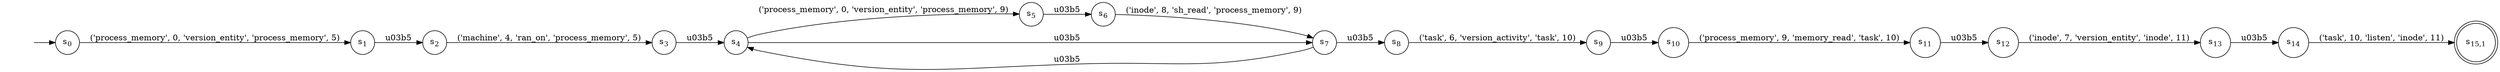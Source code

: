 digraph NFA {
    rankdir = LR;
    I [style = invis];
    I -> S0;
    S0 [label = <s<sub>0</sub>>, shape = circle];
    S1 [label = <s<sub>1</sub>>, shape = circle];
    S2 [label = <s<sub>2</sub>>, shape = circle];
    S3 [label = <s<sub>3</sub>>, shape = circle];
    S4 [label = <s<sub>4</sub>>, shape = circle];
    S5 [label = <s<sub>5</sub>>, shape = circle];
    S6 [label = <s<sub>6</sub>>, shape = circle];
    S7 [label = <s<sub>7</sub>>, shape = circle];
    S7 -> S4 [label = "\u03b5"];
    S8 [label = <s<sub>8</sub>>, shape = circle];
    S9 [label = <s<sub>9</sub>>, shape = circle];
    S10 [label = <s<sub>10</sub>>, shape = circle];
    S11 [label = <s<sub>11</sub>>, shape = circle];
    S12 [label = <s<sub>12</sub>>, shape = circle];
    S13 [label = <s<sub>13</sub>>, shape = circle];
    S14 [label = <s<sub>14</sub>>, shape = circle];
    S15 [label = <s<sub>15,1</sub>>, shape = circle, peripheries = 2];
    S14 -> S15 [label = "('task', 10, 'listen', 'inode', 11)"];
    S13 -> S14 [label = "\u03b5"];
    S12 -> S13 [label = "('inode', 7, 'version_entity', 'inode', 11)"];
    S11 -> S12 [label = "\u03b5"];
    S10 -> S11 [label = "('process_memory', 9, 'memory_read', 'task', 10)"];
    S9 -> S10 [label = "\u03b5"];
    S8 -> S9 [label = "('task', 6, 'version_activity', 'task', 10)"];
    S7 -> S8 [label = "\u03b5"];
    S6 -> S7 [label = "('inode', 8, 'sh_read', 'process_memory', 9)"];
    S5 -> S6 [label = "\u03b5"];
    S4 -> S5 [label = "('process_memory', 0, 'version_entity', 'process_memory', 9)"];
    S4 -> S7 [label = "\u03b5"];
    S3 -> S4 [label = "\u03b5"];
    S2 -> S3 [label = "('machine', 4, 'ran_on', 'process_memory', 5)"];
    S1 -> S2 [label = "\u03b5"];
    S0 -> S1 [label = "('process_memory', 0, 'version_entity', 'process_memory', 5)"];
}
